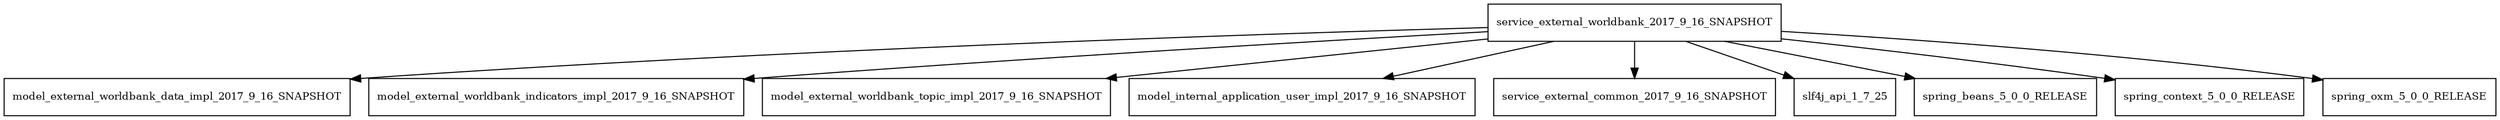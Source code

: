 digraph service_external_worldbank_2017_9_16_SNAPSHOT_dependencies {
  node [shape = box, fontsize=10.0];
  service_external_worldbank_2017_9_16_SNAPSHOT -> model_external_worldbank_data_impl_2017_9_16_SNAPSHOT;
  service_external_worldbank_2017_9_16_SNAPSHOT -> model_external_worldbank_indicators_impl_2017_9_16_SNAPSHOT;
  service_external_worldbank_2017_9_16_SNAPSHOT -> model_external_worldbank_topic_impl_2017_9_16_SNAPSHOT;
  service_external_worldbank_2017_9_16_SNAPSHOT -> model_internal_application_user_impl_2017_9_16_SNAPSHOT;
  service_external_worldbank_2017_9_16_SNAPSHOT -> service_external_common_2017_9_16_SNAPSHOT;
  service_external_worldbank_2017_9_16_SNAPSHOT -> slf4j_api_1_7_25;
  service_external_worldbank_2017_9_16_SNAPSHOT -> spring_beans_5_0_0_RELEASE;
  service_external_worldbank_2017_9_16_SNAPSHOT -> spring_context_5_0_0_RELEASE;
  service_external_worldbank_2017_9_16_SNAPSHOT -> spring_oxm_5_0_0_RELEASE;
}

